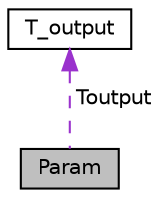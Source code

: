 digraph "Param"
{
 // LATEX_PDF_SIZE
  edge [fontname="Helvetica",fontsize="10",labelfontname="Helvetica",labelfontsize="10"];
  node [fontname="Helvetica",fontsize="10",shape=record];
  Node1 [label="Param",height=0.2,width=0.4,color="black", fillcolor="grey75", style="filled", fontcolor="black",tooltip=" "];
  Node2 -> Node1 [dir="back",color="darkorchid3",fontsize="10",style="dashed",label=" Toutput" ];
  Node2 [label="T_output",height=0.2,width=0.4,color="black", fillcolor="white", style="filled",URL="$classT__output.html",tooltip=" "];
}
